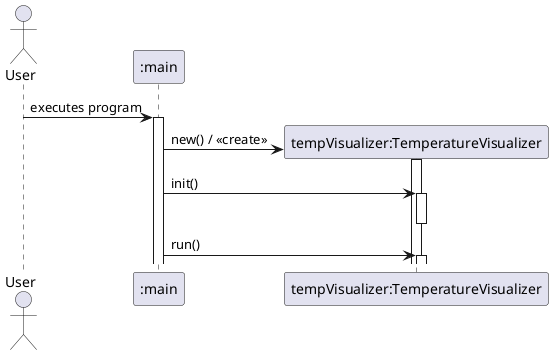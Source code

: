 @startuml
actor User
participant ":main" as main
participant "tempVisualizer:TemperatureVisualizer" as TV

User -> main : executes program
activate main

main -> TV ** : new() / <<create>>
activate TV

main -> TV : init()
activate TV
' Hier würden interne Aufrufe von init() stattfinden,
' z.B. an Configurator, Thermometer etc. (Code fehlt)
deactivate TV

main -> TV : run()
activate TV
' Hier startet die Hauptlogik des Visualizers,
' vermutlich eine Schleife mit Aufrufen an Thermometer,
' StatusIndicator etc. (Code fehlt)
' ... Programm läuft ...
' Annahme: run() kehrt nicht zurück, bis das Programm beendet wird
' deactivate TV
' deactivate main

@enduml